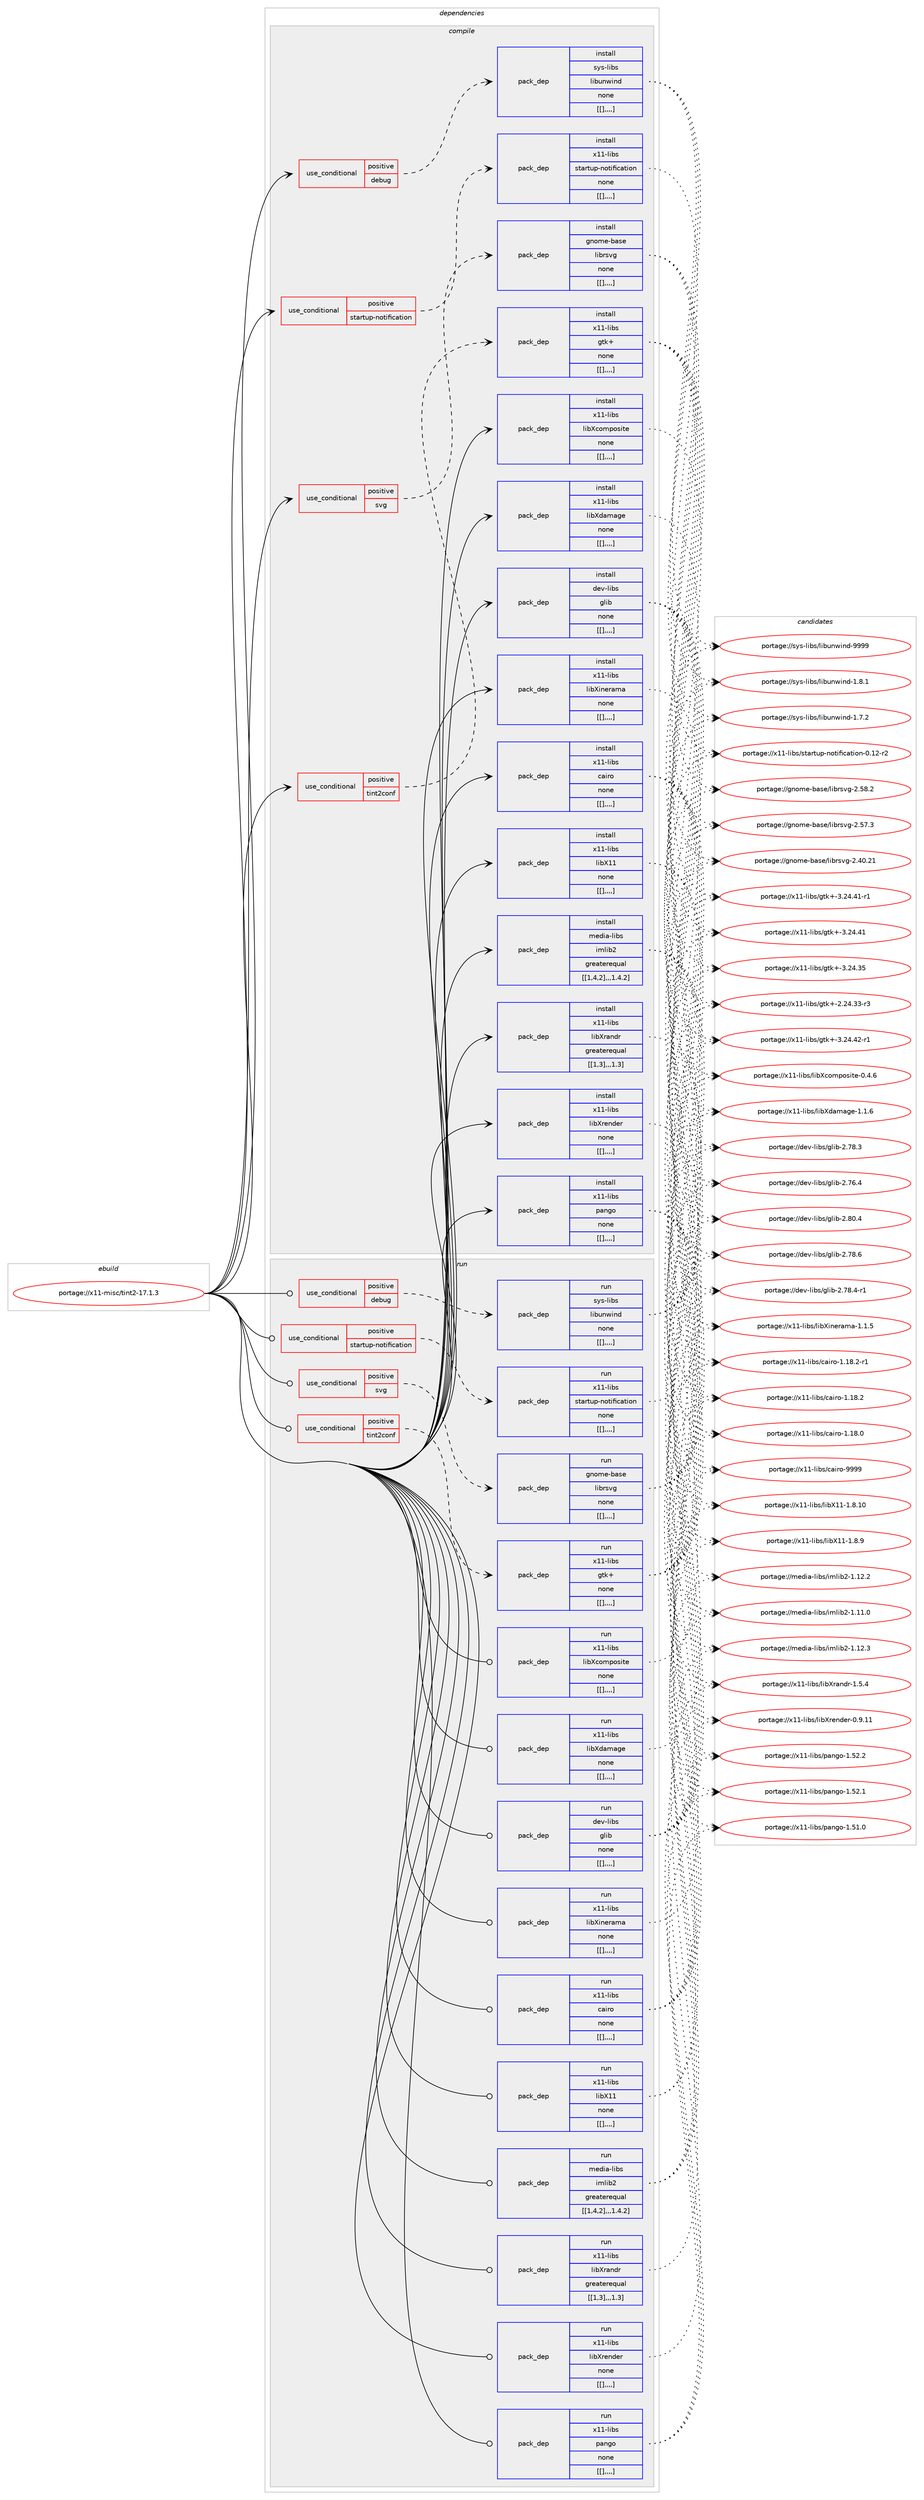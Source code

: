 digraph prolog {

# *************
# Graph options
# *************

newrank=true;
concentrate=true;
compound=true;
graph [rankdir=LR,fontname=Helvetica,fontsize=10,ranksep=1.5];#, ranksep=2.5, nodesep=0.2];
edge  [arrowhead=vee];
node  [fontname=Helvetica,fontsize=10];

# **********
# The ebuild
# **********

subgraph cluster_leftcol {
color=gray;
label=<<i>ebuild</i>>;
id [label="portage://x11-misc/tint2-17.1.3", color=red, width=4, href="../x11-misc/tint2-17.1.3.svg"];
}

# ****************
# The dependencies
# ****************

subgraph cluster_midcol {
color=gray;
label=<<i>dependencies</i>>;
subgraph cluster_compile {
fillcolor="#eeeeee";
style=filled;
label=<<i>compile</i>>;
subgraph cond127859 {
dependency476937 [label=<<TABLE BORDER="0" CELLBORDER="1" CELLSPACING="0" CELLPADDING="4"><TR><TD ROWSPAN="3" CELLPADDING="10">use_conditional</TD></TR><TR><TD>positive</TD></TR><TR><TD>debug</TD></TR></TABLE>>, shape=none, color=red];
subgraph pack345660 {
dependency476938 [label=<<TABLE BORDER="0" CELLBORDER="1" CELLSPACING="0" CELLPADDING="4" WIDTH="220"><TR><TD ROWSPAN="6" CELLPADDING="30">pack_dep</TD></TR><TR><TD WIDTH="110">install</TD></TR><TR><TD>sys-libs</TD></TR><TR><TD>libunwind</TD></TR><TR><TD>none</TD></TR><TR><TD>[[],,,,]</TD></TR></TABLE>>, shape=none, color=blue];
}
dependency476937:e -> dependency476938:w [weight=20,style="dashed",arrowhead="vee"];
}
id:e -> dependency476937:w [weight=20,style="solid",arrowhead="vee"];
subgraph cond127860 {
dependency476939 [label=<<TABLE BORDER="0" CELLBORDER="1" CELLSPACING="0" CELLPADDING="4"><TR><TD ROWSPAN="3" CELLPADDING="10">use_conditional</TD></TR><TR><TD>positive</TD></TR><TR><TD>startup-notification</TD></TR></TABLE>>, shape=none, color=red];
subgraph pack345661 {
dependency476940 [label=<<TABLE BORDER="0" CELLBORDER="1" CELLSPACING="0" CELLPADDING="4" WIDTH="220"><TR><TD ROWSPAN="6" CELLPADDING="30">pack_dep</TD></TR><TR><TD WIDTH="110">install</TD></TR><TR><TD>x11-libs</TD></TR><TR><TD>startup-notification</TD></TR><TR><TD>none</TD></TR><TR><TD>[[],,,,]</TD></TR></TABLE>>, shape=none, color=blue];
}
dependency476939:e -> dependency476940:w [weight=20,style="dashed",arrowhead="vee"];
}
id:e -> dependency476939:w [weight=20,style="solid",arrowhead="vee"];
subgraph cond127861 {
dependency476941 [label=<<TABLE BORDER="0" CELLBORDER="1" CELLSPACING="0" CELLPADDING="4"><TR><TD ROWSPAN="3" CELLPADDING="10">use_conditional</TD></TR><TR><TD>positive</TD></TR><TR><TD>svg</TD></TR></TABLE>>, shape=none, color=red];
subgraph pack345662 {
dependency476942 [label=<<TABLE BORDER="0" CELLBORDER="1" CELLSPACING="0" CELLPADDING="4" WIDTH="220"><TR><TD ROWSPAN="6" CELLPADDING="30">pack_dep</TD></TR><TR><TD WIDTH="110">install</TD></TR><TR><TD>gnome-base</TD></TR><TR><TD>librsvg</TD></TR><TR><TD>none</TD></TR><TR><TD>[[],,,,]</TD></TR></TABLE>>, shape=none, color=blue];
}
dependency476941:e -> dependency476942:w [weight=20,style="dashed",arrowhead="vee"];
}
id:e -> dependency476941:w [weight=20,style="solid",arrowhead="vee"];
subgraph cond127862 {
dependency476943 [label=<<TABLE BORDER="0" CELLBORDER="1" CELLSPACING="0" CELLPADDING="4"><TR><TD ROWSPAN="3" CELLPADDING="10">use_conditional</TD></TR><TR><TD>positive</TD></TR><TR><TD>tint2conf</TD></TR></TABLE>>, shape=none, color=red];
subgraph pack345663 {
dependency476944 [label=<<TABLE BORDER="0" CELLBORDER="1" CELLSPACING="0" CELLPADDING="4" WIDTH="220"><TR><TD ROWSPAN="6" CELLPADDING="30">pack_dep</TD></TR><TR><TD WIDTH="110">install</TD></TR><TR><TD>x11-libs</TD></TR><TR><TD>gtk+</TD></TR><TR><TD>none</TD></TR><TR><TD>[[],,,,]</TD></TR></TABLE>>, shape=none, color=blue];
}
dependency476943:e -> dependency476944:w [weight=20,style="dashed",arrowhead="vee"];
}
id:e -> dependency476943:w [weight=20,style="solid",arrowhead="vee"];
subgraph pack345664 {
dependency476945 [label=<<TABLE BORDER="0" CELLBORDER="1" CELLSPACING="0" CELLPADDING="4" WIDTH="220"><TR><TD ROWSPAN="6" CELLPADDING="30">pack_dep</TD></TR><TR><TD WIDTH="110">install</TD></TR><TR><TD>dev-libs</TD></TR><TR><TD>glib</TD></TR><TR><TD>none</TD></TR><TR><TD>[[],,,,]</TD></TR></TABLE>>, shape=none, color=blue];
}
id:e -> dependency476945:w [weight=20,style="solid",arrowhead="vee"];
subgraph pack345665 {
dependency476946 [label=<<TABLE BORDER="0" CELLBORDER="1" CELLSPACING="0" CELLPADDING="4" WIDTH="220"><TR><TD ROWSPAN="6" CELLPADDING="30">pack_dep</TD></TR><TR><TD WIDTH="110">install</TD></TR><TR><TD>media-libs</TD></TR><TR><TD>imlib2</TD></TR><TR><TD>greaterequal</TD></TR><TR><TD>[[1,4,2],,,1.4.2]</TD></TR></TABLE>>, shape=none, color=blue];
}
id:e -> dependency476946:w [weight=20,style="solid",arrowhead="vee"];
subgraph pack345666 {
dependency476947 [label=<<TABLE BORDER="0" CELLBORDER="1" CELLSPACING="0" CELLPADDING="4" WIDTH="220"><TR><TD ROWSPAN="6" CELLPADDING="30">pack_dep</TD></TR><TR><TD WIDTH="110">install</TD></TR><TR><TD>x11-libs</TD></TR><TR><TD>cairo</TD></TR><TR><TD>none</TD></TR><TR><TD>[[],,,,]</TD></TR></TABLE>>, shape=none, color=blue];
}
id:e -> dependency476947:w [weight=20,style="solid",arrowhead="vee"];
subgraph pack345667 {
dependency476948 [label=<<TABLE BORDER="0" CELLBORDER="1" CELLSPACING="0" CELLPADDING="4" WIDTH="220"><TR><TD ROWSPAN="6" CELLPADDING="30">pack_dep</TD></TR><TR><TD WIDTH="110">install</TD></TR><TR><TD>x11-libs</TD></TR><TR><TD>libX11</TD></TR><TR><TD>none</TD></TR><TR><TD>[[],,,,]</TD></TR></TABLE>>, shape=none, color=blue];
}
id:e -> dependency476948:w [weight=20,style="solid",arrowhead="vee"];
subgraph pack345668 {
dependency476949 [label=<<TABLE BORDER="0" CELLBORDER="1" CELLSPACING="0" CELLPADDING="4" WIDTH="220"><TR><TD ROWSPAN="6" CELLPADDING="30">pack_dep</TD></TR><TR><TD WIDTH="110">install</TD></TR><TR><TD>x11-libs</TD></TR><TR><TD>libXcomposite</TD></TR><TR><TD>none</TD></TR><TR><TD>[[],,,,]</TD></TR></TABLE>>, shape=none, color=blue];
}
id:e -> dependency476949:w [weight=20,style="solid",arrowhead="vee"];
subgraph pack345669 {
dependency476950 [label=<<TABLE BORDER="0" CELLBORDER="1" CELLSPACING="0" CELLPADDING="4" WIDTH="220"><TR><TD ROWSPAN="6" CELLPADDING="30">pack_dep</TD></TR><TR><TD WIDTH="110">install</TD></TR><TR><TD>x11-libs</TD></TR><TR><TD>libXdamage</TD></TR><TR><TD>none</TD></TR><TR><TD>[[],,,,]</TD></TR></TABLE>>, shape=none, color=blue];
}
id:e -> dependency476950:w [weight=20,style="solid",arrowhead="vee"];
subgraph pack345670 {
dependency476951 [label=<<TABLE BORDER="0" CELLBORDER="1" CELLSPACING="0" CELLPADDING="4" WIDTH="220"><TR><TD ROWSPAN="6" CELLPADDING="30">pack_dep</TD></TR><TR><TD WIDTH="110">install</TD></TR><TR><TD>x11-libs</TD></TR><TR><TD>libXinerama</TD></TR><TR><TD>none</TD></TR><TR><TD>[[],,,,]</TD></TR></TABLE>>, shape=none, color=blue];
}
id:e -> dependency476951:w [weight=20,style="solid",arrowhead="vee"];
subgraph pack345671 {
dependency476952 [label=<<TABLE BORDER="0" CELLBORDER="1" CELLSPACING="0" CELLPADDING="4" WIDTH="220"><TR><TD ROWSPAN="6" CELLPADDING="30">pack_dep</TD></TR><TR><TD WIDTH="110">install</TD></TR><TR><TD>x11-libs</TD></TR><TR><TD>libXrandr</TD></TR><TR><TD>greaterequal</TD></TR><TR><TD>[[1,3],,,1.3]</TD></TR></TABLE>>, shape=none, color=blue];
}
id:e -> dependency476952:w [weight=20,style="solid",arrowhead="vee"];
subgraph pack345672 {
dependency476953 [label=<<TABLE BORDER="0" CELLBORDER="1" CELLSPACING="0" CELLPADDING="4" WIDTH="220"><TR><TD ROWSPAN="6" CELLPADDING="30">pack_dep</TD></TR><TR><TD WIDTH="110">install</TD></TR><TR><TD>x11-libs</TD></TR><TR><TD>libXrender</TD></TR><TR><TD>none</TD></TR><TR><TD>[[],,,,]</TD></TR></TABLE>>, shape=none, color=blue];
}
id:e -> dependency476953:w [weight=20,style="solid",arrowhead="vee"];
subgraph pack345673 {
dependency476954 [label=<<TABLE BORDER="0" CELLBORDER="1" CELLSPACING="0" CELLPADDING="4" WIDTH="220"><TR><TD ROWSPAN="6" CELLPADDING="30">pack_dep</TD></TR><TR><TD WIDTH="110">install</TD></TR><TR><TD>x11-libs</TD></TR><TR><TD>pango</TD></TR><TR><TD>none</TD></TR><TR><TD>[[],,,,]</TD></TR></TABLE>>, shape=none, color=blue];
}
id:e -> dependency476954:w [weight=20,style="solid",arrowhead="vee"];
}
subgraph cluster_compileandrun {
fillcolor="#eeeeee";
style=filled;
label=<<i>compile and run</i>>;
}
subgraph cluster_run {
fillcolor="#eeeeee";
style=filled;
label=<<i>run</i>>;
subgraph cond127863 {
dependency476955 [label=<<TABLE BORDER="0" CELLBORDER="1" CELLSPACING="0" CELLPADDING="4"><TR><TD ROWSPAN="3" CELLPADDING="10">use_conditional</TD></TR><TR><TD>positive</TD></TR><TR><TD>debug</TD></TR></TABLE>>, shape=none, color=red];
subgraph pack345674 {
dependency476956 [label=<<TABLE BORDER="0" CELLBORDER="1" CELLSPACING="0" CELLPADDING="4" WIDTH="220"><TR><TD ROWSPAN="6" CELLPADDING="30">pack_dep</TD></TR><TR><TD WIDTH="110">run</TD></TR><TR><TD>sys-libs</TD></TR><TR><TD>libunwind</TD></TR><TR><TD>none</TD></TR><TR><TD>[[],,,,]</TD></TR></TABLE>>, shape=none, color=blue];
}
dependency476955:e -> dependency476956:w [weight=20,style="dashed",arrowhead="vee"];
}
id:e -> dependency476955:w [weight=20,style="solid",arrowhead="odot"];
subgraph cond127864 {
dependency476957 [label=<<TABLE BORDER="0" CELLBORDER="1" CELLSPACING="0" CELLPADDING="4"><TR><TD ROWSPAN="3" CELLPADDING="10">use_conditional</TD></TR><TR><TD>positive</TD></TR><TR><TD>startup-notification</TD></TR></TABLE>>, shape=none, color=red];
subgraph pack345675 {
dependency476958 [label=<<TABLE BORDER="0" CELLBORDER="1" CELLSPACING="0" CELLPADDING="4" WIDTH="220"><TR><TD ROWSPAN="6" CELLPADDING="30">pack_dep</TD></TR><TR><TD WIDTH="110">run</TD></TR><TR><TD>x11-libs</TD></TR><TR><TD>startup-notification</TD></TR><TR><TD>none</TD></TR><TR><TD>[[],,,,]</TD></TR></TABLE>>, shape=none, color=blue];
}
dependency476957:e -> dependency476958:w [weight=20,style="dashed",arrowhead="vee"];
}
id:e -> dependency476957:w [weight=20,style="solid",arrowhead="odot"];
subgraph cond127865 {
dependency476959 [label=<<TABLE BORDER="0" CELLBORDER="1" CELLSPACING="0" CELLPADDING="4"><TR><TD ROWSPAN="3" CELLPADDING="10">use_conditional</TD></TR><TR><TD>positive</TD></TR><TR><TD>svg</TD></TR></TABLE>>, shape=none, color=red];
subgraph pack345676 {
dependency476960 [label=<<TABLE BORDER="0" CELLBORDER="1" CELLSPACING="0" CELLPADDING="4" WIDTH="220"><TR><TD ROWSPAN="6" CELLPADDING="30">pack_dep</TD></TR><TR><TD WIDTH="110">run</TD></TR><TR><TD>gnome-base</TD></TR><TR><TD>librsvg</TD></TR><TR><TD>none</TD></TR><TR><TD>[[],,,,]</TD></TR></TABLE>>, shape=none, color=blue];
}
dependency476959:e -> dependency476960:w [weight=20,style="dashed",arrowhead="vee"];
}
id:e -> dependency476959:w [weight=20,style="solid",arrowhead="odot"];
subgraph cond127866 {
dependency476961 [label=<<TABLE BORDER="0" CELLBORDER="1" CELLSPACING="0" CELLPADDING="4"><TR><TD ROWSPAN="3" CELLPADDING="10">use_conditional</TD></TR><TR><TD>positive</TD></TR><TR><TD>tint2conf</TD></TR></TABLE>>, shape=none, color=red];
subgraph pack345677 {
dependency476962 [label=<<TABLE BORDER="0" CELLBORDER="1" CELLSPACING="0" CELLPADDING="4" WIDTH="220"><TR><TD ROWSPAN="6" CELLPADDING="30">pack_dep</TD></TR><TR><TD WIDTH="110">run</TD></TR><TR><TD>x11-libs</TD></TR><TR><TD>gtk+</TD></TR><TR><TD>none</TD></TR><TR><TD>[[],,,,]</TD></TR></TABLE>>, shape=none, color=blue];
}
dependency476961:e -> dependency476962:w [weight=20,style="dashed",arrowhead="vee"];
}
id:e -> dependency476961:w [weight=20,style="solid",arrowhead="odot"];
subgraph pack345678 {
dependency476963 [label=<<TABLE BORDER="0" CELLBORDER="1" CELLSPACING="0" CELLPADDING="4" WIDTH="220"><TR><TD ROWSPAN="6" CELLPADDING="30">pack_dep</TD></TR><TR><TD WIDTH="110">run</TD></TR><TR><TD>dev-libs</TD></TR><TR><TD>glib</TD></TR><TR><TD>none</TD></TR><TR><TD>[[],,,,]</TD></TR></TABLE>>, shape=none, color=blue];
}
id:e -> dependency476963:w [weight=20,style="solid",arrowhead="odot"];
subgraph pack345679 {
dependency476964 [label=<<TABLE BORDER="0" CELLBORDER="1" CELLSPACING="0" CELLPADDING="4" WIDTH="220"><TR><TD ROWSPAN="6" CELLPADDING="30">pack_dep</TD></TR><TR><TD WIDTH="110">run</TD></TR><TR><TD>media-libs</TD></TR><TR><TD>imlib2</TD></TR><TR><TD>greaterequal</TD></TR><TR><TD>[[1,4,2],,,1.4.2]</TD></TR></TABLE>>, shape=none, color=blue];
}
id:e -> dependency476964:w [weight=20,style="solid",arrowhead="odot"];
subgraph pack345680 {
dependency476965 [label=<<TABLE BORDER="0" CELLBORDER="1" CELLSPACING="0" CELLPADDING="4" WIDTH="220"><TR><TD ROWSPAN="6" CELLPADDING="30">pack_dep</TD></TR><TR><TD WIDTH="110">run</TD></TR><TR><TD>x11-libs</TD></TR><TR><TD>cairo</TD></TR><TR><TD>none</TD></TR><TR><TD>[[],,,,]</TD></TR></TABLE>>, shape=none, color=blue];
}
id:e -> dependency476965:w [weight=20,style="solid",arrowhead="odot"];
subgraph pack345681 {
dependency476966 [label=<<TABLE BORDER="0" CELLBORDER="1" CELLSPACING="0" CELLPADDING="4" WIDTH="220"><TR><TD ROWSPAN="6" CELLPADDING="30">pack_dep</TD></TR><TR><TD WIDTH="110">run</TD></TR><TR><TD>x11-libs</TD></TR><TR><TD>libX11</TD></TR><TR><TD>none</TD></TR><TR><TD>[[],,,,]</TD></TR></TABLE>>, shape=none, color=blue];
}
id:e -> dependency476966:w [weight=20,style="solid",arrowhead="odot"];
subgraph pack345682 {
dependency476967 [label=<<TABLE BORDER="0" CELLBORDER="1" CELLSPACING="0" CELLPADDING="4" WIDTH="220"><TR><TD ROWSPAN="6" CELLPADDING="30">pack_dep</TD></TR><TR><TD WIDTH="110">run</TD></TR><TR><TD>x11-libs</TD></TR><TR><TD>libXcomposite</TD></TR><TR><TD>none</TD></TR><TR><TD>[[],,,,]</TD></TR></TABLE>>, shape=none, color=blue];
}
id:e -> dependency476967:w [weight=20,style="solid",arrowhead="odot"];
subgraph pack345683 {
dependency476968 [label=<<TABLE BORDER="0" CELLBORDER="1" CELLSPACING="0" CELLPADDING="4" WIDTH="220"><TR><TD ROWSPAN="6" CELLPADDING="30">pack_dep</TD></TR><TR><TD WIDTH="110">run</TD></TR><TR><TD>x11-libs</TD></TR><TR><TD>libXdamage</TD></TR><TR><TD>none</TD></TR><TR><TD>[[],,,,]</TD></TR></TABLE>>, shape=none, color=blue];
}
id:e -> dependency476968:w [weight=20,style="solid",arrowhead="odot"];
subgraph pack345684 {
dependency476969 [label=<<TABLE BORDER="0" CELLBORDER="1" CELLSPACING="0" CELLPADDING="4" WIDTH="220"><TR><TD ROWSPAN="6" CELLPADDING="30">pack_dep</TD></TR><TR><TD WIDTH="110">run</TD></TR><TR><TD>x11-libs</TD></TR><TR><TD>libXinerama</TD></TR><TR><TD>none</TD></TR><TR><TD>[[],,,,]</TD></TR></TABLE>>, shape=none, color=blue];
}
id:e -> dependency476969:w [weight=20,style="solid",arrowhead="odot"];
subgraph pack345685 {
dependency476970 [label=<<TABLE BORDER="0" CELLBORDER="1" CELLSPACING="0" CELLPADDING="4" WIDTH="220"><TR><TD ROWSPAN="6" CELLPADDING="30">pack_dep</TD></TR><TR><TD WIDTH="110">run</TD></TR><TR><TD>x11-libs</TD></TR><TR><TD>libXrandr</TD></TR><TR><TD>greaterequal</TD></TR><TR><TD>[[1,3],,,1.3]</TD></TR></TABLE>>, shape=none, color=blue];
}
id:e -> dependency476970:w [weight=20,style="solid",arrowhead="odot"];
subgraph pack345686 {
dependency476971 [label=<<TABLE BORDER="0" CELLBORDER="1" CELLSPACING="0" CELLPADDING="4" WIDTH="220"><TR><TD ROWSPAN="6" CELLPADDING="30">pack_dep</TD></TR><TR><TD WIDTH="110">run</TD></TR><TR><TD>x11-libs</TD></TR><TR><TD>libXrender</TD></TR><TR><TD>none</TD></TR><TR><TD>[[],,,,]</TD></TR></TABLE>>, shape=none, color=blue];
}
id:e -> dependency476971:w [weight=20,style="solid",arrowhead="odot"];
subgraph pack345687 {
dependency476972 [label=<<TABLE BORDER="0" CELLBORDER="1" CELLSPACING="0" CELLPADDING="4" WIDTH="220"><TR><TD ROWSPAN="6" CELLPADDING="30">pack_dep</TD></TR><TR><TD WIDTH="110">run</TD></TR><TR><TD>x11-libs</TD></TR><TR><TD>pango</TD></TR><TR><TD>none</TD></TR><TR><TD>[[],,,,]</TD></TR></TABLE>>, shape=none, color=blue];
}
id:e -> dependency476972:w [weight=20,style="solid",arrowhead="odot"];
}
}

# **************
# The candidates
# **************

subgraph cluster_choices {
rank=same;
color=gray;
label=<<i>candidates</i>>;

subgraph choice345660 {
color=black;
nodesep=1;
choice115121115451081059811547108105981171101191051101004557575757 [label="portage://sys-libs/libunwind-9999", color=red, width=4,href="../sys-libs/libunwind-9999.svg"];
choice11512111545108105981154710810598117110119105110100454946564649 [label="portage://sys-libs/libunwind-1.8.1", color=red, width=4,href="../sys-libs/libunwind-1.8.1.svg"];
choice11512111545108105981154710810598117110119105110100454946554650 [label="portage://sys-libs/libunwind-1.7.2", color=red, width=4,href="../sys-libs/libunwind-1.7.2.svg"];
dependency476938:e -> choice115121115451081059811547108105981171101191051101004557575757:w [style=dotted,weight="100"];
dependency476938:e -> choice11512111545108105981154710810598117110119105110100454946564649:w [style=dotted,weight="100"];
dependency476938:e -> choice11512111545108105981154710810598117110119105110100454946554650:w [style=dotted,weight="100"];
}
subgraph choice345661 {
color=black;
nodesep=1;
choice12049494510810598115471151169711411611711245110111116105102105999711610511111045484649504511450 [label="portage://x11-libs/startup-notification-0.12-r2", color=red, width=4,href="../x11-libs/startup-notification-0.12-r2.svg"];
dependency476940:e -> choice12049494510810598115471151169711411611711245110111116105102105999711610511111045484649504511450:w [style=dotted,weight="100"];
}
subgraph choice345662 {
color=black;
nodesep=1;
choice103110111109101459897115101471081059811411511810345504653564650 [label="portage://gnome-base/librsvg-2.58.2", color=red, width=4,href="../gnome-base/librsvg-2.58.2.svg"];
choice103110111109101459897115101471081059811411511810345504653554651 [label="portage://gnome-base/librsvg-2.57.3", color=red, width=4,href="../gnome-base/librsvg-2.57.3.svg"];
choice10311011110910145989711510147108105981141151181034550465248465049 [label="portage://gnome-base/librsvg-2.40.21", color=red, width=4,href="../gnome-base/librsvg-2.40.21.svg"];
dependency476942:e -> choice103110111109101459897115101471081059811411511810345504653564650:w [style=dotted,weight="100"];
dependency476942:e -> choice103110111109101459897115101471081059811411511810345504653554651:w [style=dotted,weight="100"];
dependency476942:e -> choice10311011110910145989711510147108105981141151181034550465248465049:w [style=dotted,weight="100"];
}
subgraph choice345663 {
color=black;
nodesep=1;
choice12049494510810598115471031161074345514650524652504511449 [label="portage://x11-libs/gtk+-3.24.42-r1", color=red, width=4,href="../x11-libs/gtk+-3.24.42-r1.svg"];
choice12049494510810598115471031161074345514650524652494511449 [label="portage://x11-libs/gtk+-3.24.41-r1", color=red, width=4,href="../x11-libs/gtk+-3.24.41-r1.svg"];
choice1204949451081059811547103116107434551465052465249 [label="portage://x11-libs/gtk+-3.24.41", color=red, width=4,href="../x11-libs/gtk+-3.24.41.svg"];
choice1204949451081059811547103116107434551465052465153 [label="portage://x11-libs/gtk+-3.24.35", color=red, width=4,href="../x11-libs/gtk+-3.24.35.svg"];
choice12049494510810598115471031161074345504650524651514511451 [label="portage://x11-libs/gtk+-2.24.33-r3", color=red, width=4,href="../x11-libs/gtk+-2.24.33-r3.svg"];
dependency476944:e -> choice12049494510810598115471031161074345514650524652504511449:w [style=dotted,weight="100"];
dependency476944:e -> choice12049494510810598115471031161074345514650524652494511449:w [style=dotted,weight="100"];
dependency476944:e -> choice1204949451081059811547103116107434551465052465249:w [style=dotted,weight="100"];
dependency476944:e -> choice1204949451081059811547103116107434551465052465153:w [style=dotted,weight="100"];
dependency476944:e -> choice12049494510810598115471031161074345504650524651514511451:w [style=dotted,weight="100"];
}
subgraph choice345664 {
color=black;
nodesep=1;
choice1001011184510810598115471031081059845504656484652 [label="portage://dev-libs/glib-2.80.4", color=red, width=4,href="../dev-libs/glib-2.80.4.svg"];
choice1001011184510810598115471031081059845504655564654 [label="portage://dev-libs/glib-2.78.6", color=red, width=4,href="../dev-libs/glib-2.78.6.svg"];
choice10010111845108105981154710310810598455046555646524511449 [label="portage://dev-libs/glib-2.78.4-r1", color=red, width=4,href="../dev-libs/glib-2.78.4-r1.svg"];
choice1001011184510810598115471031081059845504655564651 [label="portage://dev-libs/glib-2.78.3", color=red, width=4,href="../dev-libs/glib-2.78.3.svg"];
choice1001011184510810598115471031081059845504655544652 [label="portage://dev-libs/glib-2.76.4", color=red, width=4,href="../dev-libs/glib-2.76.4.svg"];
dependency476945:e -> choice1001011184510810598115471031081059845504656484652:w [style=dotted,weight="100"];
dependency476945:e -> choice1001011184510810598115471031081059845504655564654:w [style=dotted,weight="100"];
dependency476945:e -> choice10010111845108105981154710310810598455046555646524511449:w [style=dotted,weight="100"];
dependency476945:e -> choice1001011184510810598115471031081059845504655564651:w [style=dotted,weight="100"];
dependency476945:e -> choice1001011184510810598115471031081059845504655544652:w [style=dotted,weight="100"];
}
subgraph choice345665 {
color=black;
nodesep=1;
choice10910110010597451081059811547105109108105985045494649504651 [label="portage://media-libs/imlib2-1.12.3", color=red, width=4,href="../media-libs/imlib2-1.12.3.svg"];
choice10910110010597451081059811547105109108105985045494649504650 [label="portage://media-libs/imlib2-1.12.2", color=red, width=4,href="../media-libs/imlib2-1.12.2.svg"];
choice10910110010597451081059811547105109108105985045494649494648 [label="portage://media-libs/imlib2-1.11.0", color=red, width=4,href="../media-libs/imlib2-1.11.0.svg"];
dependency476946:e -> choice10910110010597451081059811547105109108105985045494649504651:w [style=dotted,weight="100"];
dependency476946:e -> choice10910110010597451081059811547105109108105985045494649504650:w [style=dotted,weight="100"];
dependency476946:e -> choice10910110010597451081059811547105109108105985045494649494648:w [style=dotted,weight="100"];
}
subgraph choice345666 {
color=black;
nodesep=1;
choice120494945108105981154799971051141114557575757 [label="portage://x11-libs/cairo-9999", color=red, width=4,href="../x11-libs/cairo-9999.svg"];
choice12049494510810598115479997105114111454946495646504511449 [label="portage://x11-libs/cairo-1.18.2-r1", color=red, width=4,href="../x11-libs/cairo-1.18.2-r1.svg"];
choice1204949451081059811547999710511411145494649564650 [label="portage://x11-libs/cairo-1.18.2", color=red, width=4,href="../x11-libs/cairo-1.18.2.svg"];
choice1204949451081059811547999710511411145494649564648 [label="portage://x11-libs/cairo-1.18.0", color=red, width=4,href="../x11-libs/cairo-1.18.0.svg"];
dependency476947:e -> choice120494945108105981154799971051141114557575757:w [style=dotted,weight="100"];
dependency476947:e -> choice12049494510810598115479997105114111454946495646504511449:w [style=dotted,weight="100"];
dependency476947:e -> choice1204949451081059811547999710511411145494649564650:w [style=dotted,weight="100"];
dependency476947:e -> choice1204949451081059811547999710511411145494649564648:w [style=dotted,weight="100"];
}
subgraph choice345667 {
color=black;
nodesep=1;
choice12049494510810598115471081059888494945494656464948 [label="portage://x11-libs/libX11-1.8.10", color=red, width=4,href="../x11-libs/libX11-1.8.10.svg"];
choice120494945108105981154710810598884949454946564657 [label="portage://x11-libs/libX11-1.8.9", color=red, width=4,href="../x11-libs/libX11-1.8.9.svg"];
dependency476948:e -> choice12049494510810598115471081059888494945494656464948:w [style=dotted,weight="100"];
dependency476948:e -> choice120494945108105981154710810598884949454946564657:w [style=dotted,weight="100"];
}
subgraph choice345668 {
color=black;
nodesep=1;
choice1204949451081059811547108105988899111109112111115105116101454846524654 [label="portage://x11-libs/libXcomposite-0.4.6", color=red, width=4,href="../x11-libs/libXcomposite-0.4.6.svg"];
dependency476949:e -> choice1204949451081059811547108105988899111109112111115105116101454846524654:w [style=dotted,weight="100"];
}
subgraph choice345669 {
color=black;
nodesep=1;
choice120494945108105981154710810598881009710997103101454946494654 [label="portage://x11-libs/libXdamage-1.1.6", color=red, width=4,href="../x11-libs/libXdamage-1.1.6.svg"];
dependency476950:e -> choice120494945108105981154710810598881009710997103101454946494654:w [style=dotted,weight="100"];
}
subgraph choice345670 {
color=black;
nodesep=1;
choice120494945108105981154710810598881051101011149710997454946494653 [label="portage://x11-libs/libXinerama-1.1.5", color=red, width=4,href="../x11-libs/libXinerama-1.1.5.svg"];
dependency476951:e -> choice120494945108105981154710810598881051101011149710997454946494653:w [style=dotted,weight="100"];
}
subgraph choice345671 {
color=black;
nodesep=1;
choice1204949451081059811547108105988811497110100114454946534652 [label="portage://x11-libs/libXrandr-1.5.4", color=red, width=4,href="../x11-libs/libXrandr-1.5.4.svg"];
dependency476952:e -> choice1204949451081059811547108105988811497110100114454946534652:w [style=dotted,weight="100"];
}
subgraph choice345672 {
color=black;
nodesep=1;
choice1204949451081059811547108105988811410111010010111445484657464949 [label="portage://x11-libs/libXrender-0.9.11", color=red, width=4,href="../x11-libs/libXrender-0.9.11.svg"];
dependency476953:e -> choice1204949451081059811547108105988811410111010010111445484657464949:w [style=dotted,weight="100"];
}
subgraph choice345673 {
color=black;
nodesep=1;
choice12049494510810598115471129711010311145494653504650 [label="portage://x11-libs/pango-1.52.2", color=red, width=4,href="../x11-libs/pango-1.52.2.svg"];
choice12049494510810598115471129711010311145494653504649 [label="portage://x11-libs/pango-1.52.1", color=red, width=4,href="../x11-libs/pango-1.52.1.svg"];
choice12049494510810598115471129711010311145494653494648 [label="portage://x11-libs/pango-1.51.0", color=red, width=4,href="../x11-libs/pango-1.51.0.svg"];
dependency476954:e -> choice12049494510810598115471129711010311145494653504650:w [style=dotted,weight="100"];
dependency476954:e -> choice12049494510810598115471129711010311145494653504649:w [style=dotted,weight="100"];
dependency476954:e -> choice12049494510810598115471129711010311145494653494648:w [style=dotted,weight="100"];
}
subgraph choice345674 {
color=black;
nodesep=1;
choice115121115451081059811547108105981171101191051101004557575757 [label="portage://sys-libs/libunwind-9999", color=red, width=4,href="../sys-libs/libunwind-9999.svg"];
choice11512111545108105981154710810598117110119105110100454946564649 [label="portage://sys-libs/libunwind-1.8.1", color=red, width=4,href="../sys-libs/libunwind-1.8.1.svg"];
choice11512111545108105981154710810598117110119105110100454946554650 [label="portage://sys-libs/libunwind-1.7.2", color=red, width=4,href="../sys-libs/libunwind-1.7.2.svg"];
dependency476956:e -> choice115121115451081059811547108105981171101191051101004557575757:w [style=dotted,weight="100"];
dependency476956:e -> choice11512111545108105981154710810598117110119105110100454946564649:w [style=dotted,weight="100"];
dependency476956:e -> choice11512111545108105981154710810598117110119105110100454946554650:w [style=dotted,weight="100"];
}
subgraph choice345675 {
color=black;
nodesep=1;
choice12049494510810598115471151169711411611711245110111116105102105999711610511111045484649504511450 [label="portage://x11-libs/startup-notification-0.12-r2", color=red, width=4,href="../x11-libs/startup-notification-0.12-r2.svg"];
dependency476958:e -> choice12049494510810598115471151169711411611711245110111116105102105999711610511111045484649504511450:w [style=dotted,weight="100"];
}
subgraph choice345676 {
color=black;
nodesep=1;
choice103110111109101459897115101471081059811411511810345504653564650 [label="portage://gnome-base/librsvg-2.58.2", color=red, width=4,href="../gnome-base/librsvg-2.58.2.svg"];
choice103110111109101459897115101471081059811411511810345504653554651 [label="portage://gnome-base/librsvg-2.57.3", color=red, width=4,href="../gnome-base/librsvg-2.57.3.svg"];
choice10311011110910145989711510147108105981141151181034550465248465049 [label="portage://gnome-base/librsvg-2.40.21", color=red, width=4,href="../gnome-base/librsvg-2.40.21.svg"];
dependency476960:e -> choice103110111109101459897115101471081059811411511810345504653564650:w [style=dotted,weight="100"];
dependency476960:e -> choice103110111109101459897115101471081059811411511810345504653554651:w [style=dotted,weight="100"];
dependency476960:e -> choice10311011110910145989711510147108105981141151181034550465248465049:w [style=dotted,weight="100"];
}
subgraph choice345677 {
color=black;
nodesep=1;
choice12049494510810598115471031161074345514650524652504511449 [label="portage://x11-libs/gtk+-3.24.42-r1", color=red, width=4,href="../x11-libs/gtk+-3.24.42-r1.svg"];
choice12049494510810598115471031161074345514650524652494511449 [label="portage://x11-libs/gtk+-3.24.41-r1", color=red, width=4,href="../x11-libs/gtk+-3.24.41-r1.svg"];
choice1204949451081059811547103116107434551465052465249 [label="portage://x11-libs/gtk+-3.24.41", color=red, width=4,href="../x11-libs/gtk+-3.24.41.svg"];
choice1204949451081059811547103116107434551465052465153 [label="portage://x11-libs/gtk+-3.24.35", color=red, width=4,href="../x11-libs/gtk+-3.24.35.svg"];
choice12049494510810598115471031161074345504650524651514511451 [label="portage://x11-libs/gtk+-2.24.33-r3", color=red, width=4,href="../x11-libs/gtk+-2.24.33-r3.svg"];
dependency476962:e -> choice12049494510810598115471031161074345514650524652504511449:w [style=dotted,weight="100"];
dependency476962:e -> choice12049494510810598115471031161074345514650524652494511449:w [style=dotted,weight="100"];
dependency476962:e -> choice1204949451081059811547103116107434551465052465249:w [style=dotted,weight="100"];
dependency476962:e -> choice1204949451081059811547103116107434551465052465153:w [style=dotted,weight="100"];
dependency476962:e -> choice12049494510810598115471031161074345504650524651514511451:w [style=dotted,weight="100"];
}
subgraph choice345678 {
color=black;
nodesep=1;
choice1001011184510810598115471031081059845504656484652 [label="portage://dev-libs/glib-2.80.4", color=red, width=4,href="../dev-libs/glib-2.80.4.svg"];
choice1001011184510810598115471031081059845504655564654 [label="portage://dev-libs/glib-2.78.6", color=red, width=4,href="../dev-libs/glib-2.78.6.svg"];
choice10010111845108105981154710310810598455046555646524511449 [label="portage://dev-libs/glib-2.78.4-r1", color=red, width=4,href="../dev-libs/glib-2.78.4-r1.svg"];
choice1001011184510810598115471031081059845504655564651 [label="portage://dev-libs/glib-2.78.3", color=red, width=4,href="../dev-libs/glib-2.78.3.svg"];
choice1001011184510810598115471031081059845504655544652 [label="portage://dev-libs/glib-2.76.4", color=red, width=4,href="../dev-libs/glib-2.76.4.svg"];
dependency476963:e -> choice1001011184510810598115471031081059845504656484652:w [style=dotted,weight="100"];
dependency476963:e -> choice1001011184510810598115471031081059845504655564654:w [style=dotted,weight="100"];
dependency476963:e -> choice10010111845108105981154710310810598455046555646524511449:w [style=dotted,weight="100"];
dependency476963:e -> choice1001011184510810598115471031081059845504655564651:w [style=dotted,weight="100"];
dependency476963:e -> choice1001011184510810598115471031081059845504655544652:w [style=dotted,weight="100"];
}
subgraph choice345679 {
color=black;
nodesep=1;
choice10910110010597451081059811547105109108105985045494649504651 [label="portage://media-libs/imlib2-1.12.3", color=red, width=4,href="../media-libs/imlib2-1.12.3.svg"];
choice10910110010597451081059811547105109108105985045494649504650 [label="portage://media-libs/imlib2-1.12.2", color=red, width=4,href="../media-libs/imlib2-1.12.2.svg"];
choice10910110010597451081059811547105109108105985045494649494648 [label="portage://media-libs/imlib2-1.11.0", color=red, width=4,href="../media-libs/imlib2-1.11.0.svg"];
dependency476964:e -> choice10910110010597451081059811547105109108105985045494649504651:w [style=dotted,weight="100"];
dependency476964:e -> choice10910110010597451081059811547105109108105985045494649504650:w [style=dotted,weight="100"];
dependency476964:e -> choice10910110010597451081059811547105109108105985045494649494648:w [style=dotted,weight="100"];
}
subgraph choice345680 {
color=black;
nodesep=1;
choice120494945108105981154799971051141114557575757 [label="portage://x11-libs/cairo-9999", color=red, width=4,href="../x11-libs/cairo-9999.svg"];
choice12049494510810598115479997105114111454946495646504511449 [label="portage://x11-libs/cairo-1.18.2-r1", color=red, width=4,href="../x11-libs/cairo-1.18.2-r1.svg"];
choice1204949451081059811547999710511411145494649564650 [label="portage://x11-libs/cairo-1.18.2", color=red, width=4,href="../x11-libs/cairo-1.18.2.svg"];
choice1204949451081059811547999710511411145494649564648 [label="portage://x11-libs/cairo-1.18.0", color=red, width=4,href="../x11-libs/cairo-1.18.0.svg"];
dependency476965:e -> choice120494945108105981154799971051141114557575757:w [style=dotted,weight="100"];
dependency476965:e -> choice12049494510810598115479997105114111454946495646504511449:w [style=dotted,weight="100"];
dependency476965:e -> choice1204949451081059811547999710511411145494649564650:w [style=dotted,weight="100"];
dependency476965:e -> choice1204949451081059811547999710511411145494649564648:w [style=dotted,weight="100"];
}
subgraph choice345681 {
color=black;
nodesep=1;
choice12049494510810598115471081059888494945494656464948 [label="portage://x11-libs/libX11-1.8.10", color=red, width=4,href="../x11-libs/libX11-1.8.10.svg"];
choice120494945108105981154710810598884949454946564657 [label="portage://x11-libs/libX11-1.8.9", color=red, width=4,href="../x11-libs/libX11-1.8.9.svg"];
dependency476966:e -> choice12049494510810598115471081059888494945494656464948:w [style=dotted,weight="100"];
dependency476966:e -> choice120494945108105981154710810598884949454946564657:w [style=dotted,weight="100"];
}
subgraph choice345682 {
color=black;
nodesep=1;
choice1204949451081059811547108105988899111109112111115105116101454846524654 [label="portage://x11-libs/libXcomposite-0.4.6", color=red, width=4,href="../x11-libs/libXcomposite-0.4.6.svg"];
dependency476967:e -> choice1204949451081059811547108105988899111109112111115105116101454846524654:w [style=dotted,weight="100"];
}
subgraph choice345683 {
color=black;
nodesep=1;
choice120494945108105981154710810598881009710997103101454946494654 [label="portage://x11-libs/libXdamage-1.1.6", color=red, width=4,href="../x11-libs/libXdamage-1.1.6.svg"];
dependency476968:e -> choice120494945108105981154710810598881009710997103101454946494654:w [style=dotted,weight="100"];
}
subgraph choice345684 {
color=black;
nodesep=1;
choice120494945108105981154710810598881051101011149710997454946494653 [label="portage://x11-libs/libXinerama-1.1.5", color=red, width=4,href="../x11-libs/libXinerama-1.1.5.svg"];
dependency476969:e -> choice120494945108105981154710810598881051101011149710997454946494653:w [style=dotted,weight="100"];
}
subgraph choice345685 {
color=black;
nodesep=1;
choice1204949451081059811547108105988811497110100114454946534652 [label="portage://x11-libs/libXrandr-1.5.4", color=red, width=4,href="../x11-libs/libXrandr-1.5.4.svg"];
dependency476970:e -> choice1204949451081059811547108105988811497110100114454946534652:w [style=dotted,weight="100"];
}
subgraph choice345686 {
color=black;
nodesep=1;
choice1204949451081059811547108105988811410111010010111445484657464949 [label="portage://x11-libs/libXrender-0.9.11", color=red, width=4,href="../x11-libs/libXrender-0.9.11.svg"];
dependency476971:e -> choice1204949451081059811547108105988811410111010010111445484657464949:w [style=dotted,weight="100"];
}
subgraph choice345687 {
color=black;
nodesep=1;
choice12049494510810598115471129711010311145494653504650 [label="portage://x11-libs/pango-1.52.2", color=red, width=4,href="../x11-libs/pango-1.52.2.svg"];
choice12049494510810598115471129711010311145494653504649 [label="portage://x11-libs/pango-1.52.1", color=red, width=4,href="../x11-libs/pango-1.52.1.svg"];
choice12049494510810598115471129711010311145494653494648 [label="portage://x11-libs/pango-1.51.0", color=red, width=4,href="../x11-libs/pango-1.51.0.svg"];
dependency476972:e -> choice12049494510810598115471129711010311145494653504650:w [style=dotted,weight="100"];
dependency476972:e -> choice12049494510810598115471129711010311145494653504649:w [style=dotted,weight="100"];
dependency476972:e -> choice12049494510810598115471129711010311145494653494648:w [style=dotted,weight="100"];
}
}

}

